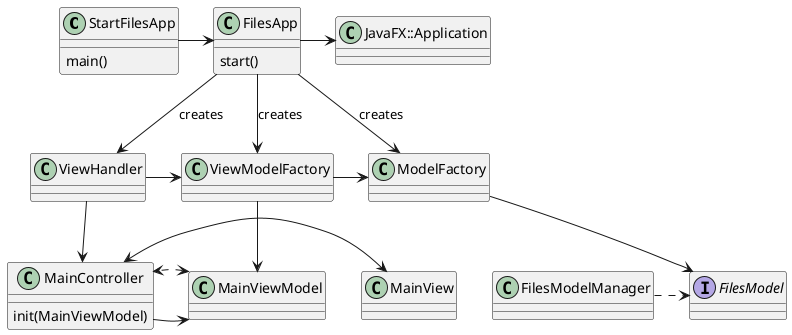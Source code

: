 @startuml

class StartFilesApp
{
main()
}
class FilesApp
{
start()
}

StartFilesApp -> FilesApp

class JavaFX::Application

FilesApp -> JavaFX::Application

class ViewHandler
class ViewModelFactory
class ModelFactory

FilesApp --> ViewHandler : creates
FilesApp --> ViewModelFactory : creates
FilesApp --> ModelFactory : creates

class MainView
class MainController
{
init(MainViewModel)
}
class MainViewModel
interface FilesModel
class FilesModelManager

ViewHandler --> MainController
MainController <-> MainView

ViewModelFactory --> MainViewModel

ModelFactory --> FilesModel
FilesModelManager .> FilesModel

MainController -> MainViewModel
MainViewModel <..> MainController

ViewHandler -> ViewModelFactory
ViewModelFactory -> ModelFactory

@enduml